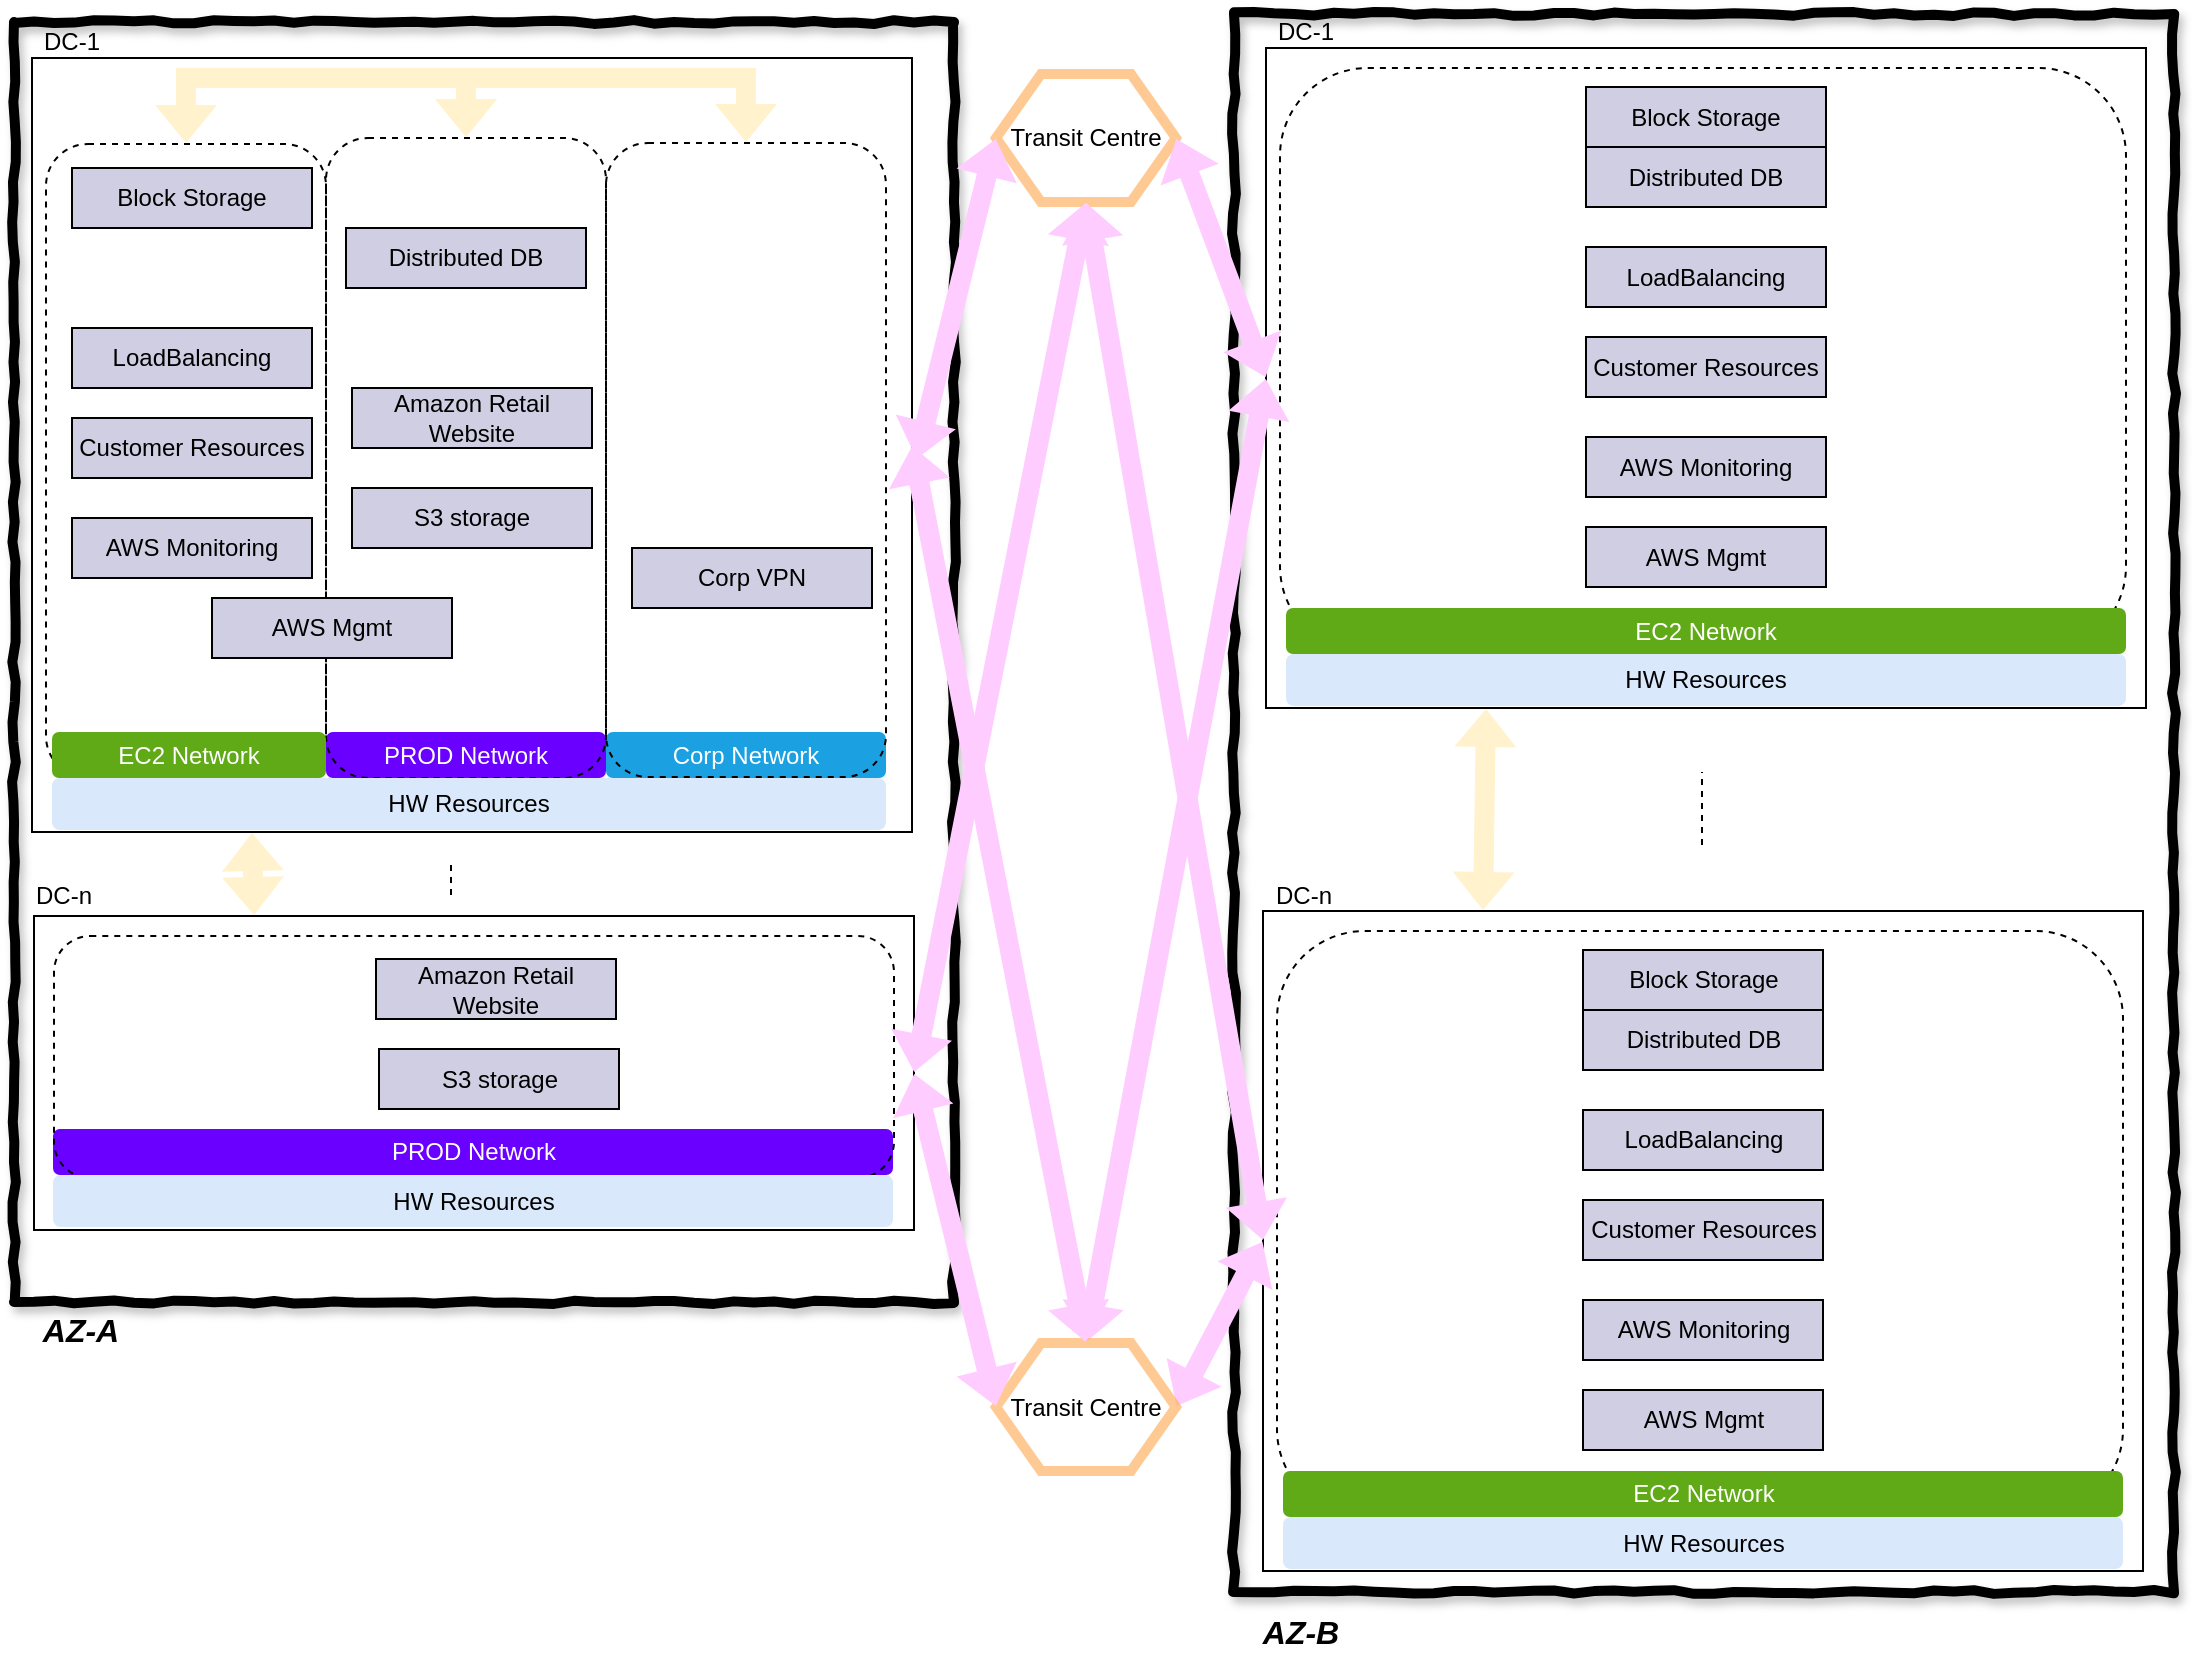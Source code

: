 <mxfile version="12.3.9" type="github" pages="1">
  <diagram id="BrcJUe6Ag9btfKnU2FFb" name="Page-1">
    <mxGraphModel dx="1986" dy="1148" grid="1" gridSize="10" guides="1" tooltips="1" connect="1" arrows="1" fold="1" page="1" pageScale="1" pageWidth="1100" pageHeight="850" math="0" shadow="0">
      <root>
        <mxCell id="0"/>
        <mxCell id="1" parent="0"/>
        <mxCell id="v2BMehigPBERCRcNiAkH-4" value="" style="rounded=1;whiteSpace=wrap;html=1;fillColor=none;strokeColor=#000000;fontColor=#ffffff;dashed=1;" parent="1" vertex="1">
          <mxGeometry x="30" y="76" width="140" height="317" as="geometry"/>
        </mxCell>
        <mxCell id="-3hfnBXEaGSKlQBkEWAT-98" value="" style="rounded=1;whiteSpace=wrap;html=1;fillColor=none;strokeColor=#000000;fontColor=#ffffff;dashed=1;" vertex="1" parent="1">
          <mxGeometry x="645.5" y="469.5" width="423" height="293" as="geometry"/>
        </mxCell>
        <mxCell id="-3hfnBXEaGSKlQBkEWAT-95" value="" style="rounded=1;whiteSpace=wrap;html=1;fillColor=none;strokeColor=#000000;fontColor=#ffffff;dashed=1;" vertex="1" parent="1">
          <mxGeometry x="647" y="38" width="423" height="293" as="geometry"/>
        </mxCell>
        <mxCell id="-3hfnBXEaGSKlQBkEWAT-114" value="" style="rounded=0;whiteSpace=wrap;html=1;fillColor=none;strokeWidth=5;shadow=1;glass=0;comic=1;" vertex="1" parent="1">
          <mxGeometry x="624" y="11" width="470" height="789" as="geometry"/>
        </mxCell>
        <mxCell id="-3hfnBXEaGSKlQBkEWAT-110" value="" style="rounded=0;whiteSpace=wrap;html=1;fillColor=none;strokeWidth=5;shadow=1;glass=0;comic=1;" vertex="1" parent="1">
          <mxGeometry x="14" y="15" width="470" height="640" as="geometry"/>
        </mxCell>
        <mxCell id="-3hfnBXEaGSKlQBkEWAT-56" value="" style="rounded=0;whiteSpace=wrap;html=1;strokeColor=#000000;fillColor=none;" vertex="1" parent="1">
          <mxGeometry x="24" y="462" width="440" height="157" as="geometry"/>
        </mxCell>
        <mxCell id="-3hfnBXEaGSKlQBkEWAT-76" value="" style="rounded=0;whiteSpace=wrap;html=1;strokeColor=#000000;fillColor=none;" vertex="1" parent="1">
          <mxGeometry x="640" y="28" width="440" height="330" as="geometry"/>
        </mxCell>
        <mxCell id="v2BMehigPBERCRcNiAkH-65" value="" style="endArrow=none;dashed=1;html=1;" parent="1" edge="1">
          <mxGeometry width="50" height="50" relative="1" as="geometry">
            <mxPoint x="232.5" y="451.5" as="sourcePoint"/>
            <mxPoint x="232.5" y="436" as="targetPoint"/>
            <Array as="points"/>
          </mxGeometry>
        </mxCell>
        <mxCell id="v2BMehigPBERCRcNiAkH-21" value="" style="rounded=0;whiteSpace=wrap;html=1;strokeColor=#000000;fillColor=none;" parent="1" vertex="1">
          <mxGeometry x="23" y="33" width="440" height="387" as="geometry"/>
        </mxCell>
        <mxCell id="v2BMehigPBERCRcNiAkH-2" value="PROD Network" style="rounded=1;whiteSpace=wrap;html=1;fillColor=#6a00ff;strokeColor=none;fontColor=#ffffff;" parent="1" vertex="1">
          <mxGeometry x="170" y="370" width="140" height="23" as="geometry"/>
        </mxCell>
        <mxCell id="v2BMehigPBERCRcNiAkH-3" value="Corp Network" style="rounded=1;whiteSpace=wrap;html=1;fillColor=#1ba1e2;strokeColor=none;fontColor=#ffffff;" parent="1" vertex="1">
          <mxGeometry x="310" y="370" width="140" height="23" as="geometry"/>
        </mxCell>
        <mxCell id="v2BMehigPBERCRcNiAkH-5" value="" style="rounded=1;whiteSpace=wrap;html=1;fillColor=none;strokeColor=#000000;fontColor=#ffffff;dashed=1;" parent="1" vertex="1">
          <mxGeometry x="170" y="73" width="140" height="320" as="geometry"/>
        </mxCell>
        <mxCell id="v2BMehigPBERCRcNiAkH-6" value="" style="rounded=1;whiteSpace=wrap;html=1;fillColor=none;strokeColor=#000000;fontColor=#ffffff;dashed=1;" parent="1" vertex="1">
          <mxGeometry x="310" y="75.5" width="140" height="317" as="geometry"/>
        </mxCell>
        <mxCell id="v2BMehigPBERCRcNiAkH-10" style="edgeStyle=orthogonalEdgeStyle;rounded=0;orthogonalLoop=1;jettySize=auto;html=1;exitX=0.5;exitY=0;exitDx=0;exitDy=0;entryX=0.5;entryY=0;entryDx=0;entryDy=0;shape=flexArrow;startArrow=block;fillColor=#fff2cc;strokeColor=none;" parent="1" source="v2BMehigPBERCRcNiAkH-4" target="v2BMehigPBERCRcNiAkH-5" edge="1">
          <mxGeometry relative="1" as="geometry">
            <Array as="points">
              <mxPoint x="103" y="43"/>
              <mxPoint x="243" y="43"/>
            </Array>
          </mxGeometry>
        </mxCell>
        <mxCell id="v2BMehigPBERCRcNiAkH-7" value="AWS Mgmt" style="rounded=0;whiteSpace=wrap;html=1;strokeColor=#000000;fillColor=#d0cee2;" parent="1" vertex="1">
          <mxGeometry x="113" y="303" width="120" height="30" as="geometry"/>
        </mxCell>
        <mxCell id="v2BMehigPBERCRcNiAkH-11" style="edgeStyle=orthogonalEdgeStyle;rounded=0;orthogonalLoop=1;jettySize=auto;html=1;entryX=0.5;entryY=0;entryDx=0;entryDy=0;shape=flexArrow;startArrow=block;fillColor=#fff2cc;strokeColor=none;exitX=0.5;exitY=0;exitDx=0;exitDy=0;" parent="1" source="v2BMehigPBERCRcNiAkH-5" target="v2BMehigPBERCRcNiAkH-6" edge="1">
          <mxGeometry relative="1" as="geometry">
            <mxPoint x="243" y="103" as="sourcePoint"/>
            <mxPoint x="383.143" y="113" as="targetPoint"/>
            <Array as="points">
              <mxPoint x="243" y="43"/>
              <mxPoint x="383" y="43"/>
            </Array>
          </mxGeometry>
        </mxCell>
        <mxCell id="v2BMehigPBERCRcNiAkH-12" value="AWS Monitoring" style="rounded=0;whiteSpace=wrap;html=1;strokeColor=#000000;fillColor=#d0cee2;" parent="1" vertex="1">
          <mxGeometry x="43" y="263" width="120" height="30" as="geometry"/>
        </mxCell>
        <mxCell id="v2BMehigPBERCRcNiAkH-13" value="Customer Resources" style="rounded=0;whiteSpace=wrap;html=1;strokeColor=#000000;fillColor=#d0cee2;" parent="1" vertex="1">
          <mxGeometry x="43" y="213" width="120" height="30" as="geometry"/>
        </mxCell>
        <mxCell id="v2BMehigPBERCRcNiAkH-14" value="S3 storage" style="rounded=0;whiteSpace=wrap;html=1;strokeColor=#000000;fillColor=#d0cee2;" parent="1" vertex="1">
          <mxGeometry x="183" y="248" width="120" height="30" as="geometry"/>
        </mxCell>
        <mxCell id="v2BMehigPBERCRcNiAkH-16" value="Amazon Retail Website" style="rounded=0;whiteSpace=wrap;html=1;strokeColor=#000000;fillColor=#d0cee2;" parent="1" vertex="1">
          <mxGeometry x="183" y="198" width="120" height="30" as="geometry"/>
        </mxCell>
        <mxCell id="v2BMehigPBERCRcNiAkH-17" value="Corp VPN" style="rounded=0;whiteSpace=wrap;html=1;strokeColor=#000000;fillColor=#d0cee2;" parent="1" vertex="1">
          <mxGeometry x="323" y="278" width="120" height="30" as="geometry"/>
        </mxCell>
        <mxCell id="v2BMehigPBERCRcNiAkH-19" value="LoadBalancing" style="rounded=0;whiteSpace=wrap;html=1;strokeColor=#000000;fillColor=#d0cee2;" parent="1" vertex="1">
          <mxGeometry x="43" y="168" width="120" height="30" as="geometry"/>
        </mxCell>
        <mxCell id="v2BMehigPBERCRcNiAkH-20" value="Block Storage" style="rounded=0;whiteSpace=wrap;html=1;strokeColor=#000000;fillColor=#d0cee2;" parent="1" vertex="1">
          <mxGeometry x="43" y="88" width="120" height="30" as="geometry"/>
        </mxCell>
        <mxCell id="v2BMehigPBERCRcNiAkH-22" value="DC-1" style="text;html=1;strokeColor=none;fillColor=none;align=center;verticalAlign=middle;whiteSpace=wrap;rounded=0;" parent="1" vertex="1">
          <mxGeometry x="23" y="15" width="40" height="20" as="geometry"/>
        </mxCell>
        <mxCell id="v2BMehigPBERCRcNiAkH-86" style="rounded=0;orthogonalLoop=1;jettySize=auto;html=1;entryX=0.25;entryY=1;entryDx=0;entryDy=0;shape=flexArrow;startArrow=block;fillColor=#fff2cc;strokeColor=none;exitX=0.25;exitY=0;exitDx=0;exitDy=0;" parent="1" source="-3hfnBXEaGSKlQBkEWAT-56" target="v2BMehigPBERCRcNiAkH-21" edge="1">
          <mxGeometry relative="1" as="geometry">
            <mxPoint x="133" y="470" as="sourcePoint"/>
            <mxPoint x="876" y="588" as="targetPoint"/>
          </mxGeometry>
        </mxCell>
        <mxCell id="-3hfnBXEaGSKlQBkEWAT-45" value="HW Resources" style="rounded=1;whiteSpace=wrap;html=1;fillColor=#dae8fc;strokeColor=none;" vertex="1" parent="1">
          <mxGeometry x="33" y="393" width="417" height="26" as="geometry"/>
        </mxCell>
        <mxCell id="-3hfnBXEaGSKlQBkEWAT-54" value="EC2 Network" style="rounded=1;whiteSpace=wrap;html=1;fillColor=#60a917;strokeColor=none;fontColor=#ffffff;" vertex="1" parent="1">
          <mxGeometry x="33" y="370" width="137" height="23" as="geometry"/>
        </mxCell>
        <mxCell id="-3hfnBXEaGSKlQBkEWAT-57" value="PROD Network" style="rounded=1;whiteSpace=wrap;html=1;fillColor=#6a00ff;strokeColor=none;fontColor=#ffffff;" vertex="1" parent="1">
          <mxGeometry x="33.5" y="568.5" width="420" height="23" as="geometry"/>
        </mxCell>
        <mxCell id="-3hfnBXEaGSKlQBkEWAT-59" value="" style="rounded=1;whiteSpace=wrap;html=1;fillColor=none;strokeColor=#000000;fontColor=#ffffff;dashed=1;" vertex="1" parent="1">
          <mxGeometry x="34" y="472" width="420" height="121" as="geometry"/>
        </mxCell>
        <mxCell id="-3hfnBXEaGSKlQBkEWAT-66" value="S3 storage" style="rounded=0;whiteSpace=wrap;html=1;strokeColor=#000000;fillColor=#d0cee2;" vertex="1" parent="1">
          <mxGeometry x="196.5" y="528.5" width="120" height="30" as="geometry"/>
        </mxCell>
        <mxCell id="-3hfnBXEaGSKlQBkEWAT-68" value="Amazon Retail Website" style="rounded=0;whiteSpace=wrap;html=1;strokeColor=#000000;fillColor=#d0cee2;" vertex="1" parent="1">
          <mxGeometry x="195" y="483.5" width="120" height="30" as="geometry"/>
        </mxCell>
        <mxCell id="-3hfnBXEaGSKlQBkEWAT-72" value="DC-n" style="text;html=1;strokeColor=none;fillColor=none;align=center;verticalAlign=middle;whiteSpace=wrap;rounded=0;" vertex="1" parent="1">
          <mxGeometry x="18.5" y="441.5" width="40" height="20" as="geometry"/>
        </mxCell>
        <mxCell id="-3hfnBXEaGSKlQBkEWAT-73" value="HW Resources" style="rounded=1;whiteSpace=wrap;html=1;fillColor=#dae8fc;strokeColor=none;" vertex="1" parent="1">
          <mxGeometry x="33.5" y="591.5" width="420" height="26" as="geometry"/>
        </mxCell>
        <mxCell id="-3hfnBXEaGSKlQBkEWAT-82" value="AWS Mgmt" style="rounded=0;whiteSpace=wrap;html=1;strokeColor=#000000;fillColor=#d0cee2;" vertex="1" parent="1">
          <mxGeometry x="800" y="267.5" width="120" height="30" as="geometry"/>
        </mxCell>
        <mxCell id="-3hfnBXEaGSKlQBkEWAT-84" value="AWS Monitoring" style="rounded=0;whiteSpace=wrap;html=1;strokeColor=#000000;fillColor=#d0cee2;" vertex="1" parent="1">
          <mxGeometry x="800" y="222.5" width="120" height="30" as="geometry"/>
        </mxCell>
        <mxCell id="-3hfnBXEaGSKlQBkEWAT-85" value="Customer Resources" style="rounded=0;whiteSpace=wrap;html=1;strokeColor=#000000;fillColor=#d0cee2;" vertex="1" parent="1">
          <mxGeometry x="800" y="172.5" width="120" height="30" as="geometry"/>
        </mxCell>
        <mxCell id="-3hfnBXEaGSKlQBkEWAT-87" value="Distributed DB" style="rounded=0;whiteSpace=wrap;html=1;strokeColor=#000000;fillColor=#d0cee2;" vertex="1" parent="1">
          <mxGeometry x="800" y="77.5" width="120" height="30" as="geometry"/>
        </mxCell>
        <mxCell id="-3hfnBXEaGSKlQBkEWAT-90" value="LoadBalancing" style="rounded=0;whiteSpace=wrap;html=1;strokeColor=#000000;fillColor=#d0cee2;" vertex="1" parent="1">
          <mxGeometry x="800" y="127.5" width="120" height="30" as="geometry"/>
        </mxCell>
        <mxCell id="-3hfnBXEaGSKlQBkEWAT-91" value="Block Storage" style="rounded=0;whiteSpace=wrap;html=1;strokeColor=#000000;fillColor=#d0cee2;" vertex="1" parent="1">
          <mxGeometry x="800" y="47.5" width="120" height="30" as="geometry"/>
        </mxCell>
        <mxCell id="-3hfnBXEaGSKlQBkEWAT-92" value="DC-1" style="text;html=1;strokeColor=none;fillColor=none;align=center;verticalAlign=middle;whiteSpace=wrap;rounded=0;" vertex="1" parent="1">
          <mxGeometry x="640" y="10" width="40" height="20" as="geometry"/>
        </mxCell>
        <mxCell id="-3hfnBXEaGSKlQBkEWAT-93" value="HW Resources" style="rounded=1;whiteSpace=wrap;html=1;fillColor=#dae8fc;strokeColor=none;" vertex="1" parent="1">
          <mxGeometry x="650" y="331" width="420" height="26" as="geometry"/>
        </mxCell>
        <mxCell id="-3hfnBXEaGSKlQBkEWAT-94" value="EC2 Network" style="rounded=1;whiteSpace=wrap;html=1;fillColor=#60a917;strokeColor=none;fontColor=#ffffff;" vertex="1" parent="1">
          <mxGeometry x="650" y="308" width="420" height="23" as="geometry"/>
        </mxCell>
        <mxCell id="-3hfnBXEaGSKlQBkEWAT-97" value="" style="rounded=0;whiteSpace=wrap;html=1;strokeColor=#000000;fillColor=none;" vertex="1" parent="1">
          <mxGeometry x="638.5" y="459.5" width="440" height="330" as="geometry"/>
        </mxCell>
        <mxCell id="-3hfnBXEaGSKlQBkEWAT-99" value="AWS Mgmt" style="rounded=0;whiteSpace=wrap;html=1;strokeColor=#000000;fillColor=#d0cee2;" vertex="1" parent="1">
          <mxGeometry x="798.5" y="699" width="120" height="30" as="geometry"/>
        </mxCell>
        <mxCell id="-3hfnBXEaGSKlQBkEWAT-100" value="AWS Monitoring" style="rounded=0;whiteSpace=wrap;html=1;strokeColor=#000000;fillColor=#d0cee2;" vertex="1" parent="1">
          <mxGeometry x="798.5" y="654" width="120" height="30" as="geometry"/>
        </mxCell>
        <mxCell id="-3hfnBXEaGSKlQBkEWAT-101" value="Customer Resources" style="rounded=0;whiteSpace=wrap;html=1;strokeColor=#000000;fillColor=#d0cee2;" vertex="1" parent="1">
          <mxGeometry x="798.5" y="604" width="120" height="30" as="geometry"/>
        </mxCell>
        <mxCell id="-3hfnBXEaGSKlQBkEWAT-102" value="Distributed DB" style="rounded=0;whiteSpace=wrap;html=1;strokeColor=#000000;fillColor=#d0cee2;" vertex="1" parent="1">
          <mxGeometry x="798.5" y="509" width="120" height="30" as="geometry"/>
        </mxCell>
        <mxCell id="-3hfnBXEaGSKlQBkEWAT-103" value="LoadBalancing" style="rounded=0;whiteSpace=wrap;html=1;strokeColor=#000000;fillColor=#d0cee2;" vertex="1" parent="1">
          <mxGeometry x="798.5" y="559" width="120" height="30" as="geometry"/>
        </mxCell>
        <mxCell id="-3hfnBXEaGSKlQBkEWAT-104" value="Block Storage" style="rounded=0;whiteSpace=wrap;html=1;strokeColor=#000000;fillColor=#d0cee2;" vertex="1" parent="1">
          <mxGeometry x="798.5" y="479" width="120" height="30" as="geometry"/>
        </mxCell>
        <mxCell id="-3hfnBXEaGSKlQBkEWAT-105" value="DC-n" style="text;html=1;strokeColor=none;fillColor=none;align=center;verticalAlign=middle;whiteSpace=wrap;rounded=0;" vertex="1" parent="1">
          <mxGeometry x="638.5" y="441.5" width="40" height="20" as="geometry"/>
        </mxCell>
        <mxCell id="-3hfnBXEaGSKlQBkEWAT-106" value="HW Resources" style="rounded=1;whiteSpace=wrap;html=1;fillColor=#dae8fc;strokeColor=none;" vertex="1" parent="1">
          <mxGeometry x="648.5" y="762.5" width="420" height="26" as="geometry"/>
        </mxCell>
        <mxCell id="-3hfnBXEaGSKlQBkEWAT-107" value="EC2 Network" style="rounded=1;whiteSpace=wrap;html=1;fillColor=#60a917;strokeColor=none;fontColor=#ffffff;" vertex="1" parent="1">
          <mxGeometry x="648.5" y="739.5" width="420" height="23" as="geometry"/>
        </mxCell>
        <mxCell id="-3hfnBXEaGSKlQBkEWAT-108" value="" style="endArrow=none;dashed=1;html=1;" edge="1" parent="1">
          <mxGeometry width="50" height="50" relative="1" as="geometry">
            <mxPoint x="858" y="426.5" as="sourcePoint"/>
            <mxPoint x="858" y="390" as="targetPoint"/>
            <Array as="points"/>
          </mxGeometry>
        </mxCell>
        <mxCell id="-3hfnBXEaGSKlQBkEWAT-109" style="rounded=0;orthogonalLoop=1;jettySize=auto;html=1;entryX=0.25;entryY=1;entryDx=0;entryDy=0;shape=flexArrow;startArrow=block;fillColor=#fff2cc;strokeColor=none;exitX=0.25;exitY=0;exitDx=0;exitDy=0;" edge="1" parent="1" source="-3hfnBXEaGSKlQBkEWAT-97" target="-3hfnBXEaGSKlQBkEWAT-76">
          <mxGeometry relative="1" as="geometry">
            <mxPoint x="760.5" y="434" as="sourcePoint"/>
            <mxPoint x="760" y="392.5" as="targetPoint"/>
          </mxGeometry>
        </mxCell>
        <mxCell id="-3hfnBXEaGSKlQBkEWAT-111" value="&lt;b&gt;&lt;font style=&quot;font-size: 16px&quot;&gt;&lt;i&gt;AZ-A&lt;/i&gt;&lt;/font&gt;&lt;/b&gt;" style="text;html=1;strokeColor=none;fillColor=none;align=center;verticalAlign=middle;whiteSpace=wrap;rounded=0;shadow=1;glass=0;comic=1;" vertex="1" parent="1">
          <mxGeometry x="14" y="659" width="67" height="20" as="geometry"/>
        </mxCell>
        <mxCell id="-3hfnBXEaGSKlQBkEWAT-115" value="&lt;b&gt;&lt;font style=&quot;font-size: 16px&quot;&gt;&lt;i&gt;AZ-B&lt;/i&gt;&lt;/font&gt;&lt;/b&gt;" style="text;html=1;strokeColor=none;fillColor=none;align=center;verticalAlign=middle;whiteSpace=wrap;rounded=0;shadow=1;glass=0;comic=1;" vertex="1" parent="1">
          <mxGeometry x="624" y="810" width="67" height="20" as="geometry"/>
        </mxCell>
        <mxCell id="-3hfnBXEaGSKlQBkEWAT-117" value="Transit Centre" style="shape=hexagon;perimeter=hexagonPerimeter2;whiteSpace=wrap;html=1;rounded=0;shadow=0;glass=0;comic=0;strokeWidth=5;fillColor=none;opacity=70;strokeColor=#FFB366;" vertex="1" parent="1">
          <mxGeometry x="505" y="41" width="90" height="64" as="geometry"/>
        </mxCell>
        <mxCell id="-3hfnBXEaGSKlQBkEWAT-120" style="rounded=0;orthogonalLoop=1;jettySize=auto;html=1;shape=flexArrow;startArrow=block;fillColor=#FFCCFF;strokeColor=none;exitX=1;exitY=0.5;exitDx=0;exitDy=0;entryX=0;entryY=0.5;entryDx=0;entryDy=0;" edge="1" parent="1" source="-3hfnBXEaGSKlQBkEWAT-123" target="-3hfnBXEaGSKlQBkEWAT-97">
          <mxGeometry relative="1" as="geometry">
            <mxPoint x="615" y="523.5" as="sourcePoint"/>
            <mxPoint x="570" y="670" as="targetPoint"/>
          </mxGeometry>
        </mxCell>
        <mxCell id="-3hfnBXEaGSKlQBkEWAT-121" style="rounded=0;orthogonalLoop=1;jettySize=auto;html=1;shape=flexArrow;startArrow=block;fillColor=#FFCCFF;strokeColor=none;exitX=0.5;exitY=0;exitDx=0;exitDy=0;entryX=0;entryY=0.5;entryDx=0;entryDy=0;" edge="1" parent="1" source="-3hfnBXEaGSKlQBkEWAT-123" target="-3hfnBXEaGSKlQBkEWAT-76">
          <mxGeometry relative="1" as="geometry">
            <mxPoint x="615" y="523.5" as="sourcePoint"/>
            <mxPoint x="580" y="290" as="targetPoint"/>
          </mxGeometry>
        </mxCell>
        <mxCell id="-3hfnBXEaGSKlQBkEWAT-122" style="rounded=0;orthogonalLoop=1;jettySize=auto;html=1;shape=flexArrow;startArrow=block;fillColor=#FFCCFF;strokeColor=none;exitX=1;exitY=0.5;exitDx=0;exitDy=0;entryX=0;entryY=0.5;entryDx=0;entryDy=0;" edge="1" parent="1" source="-3hfnBXEaGSKlQBkEWAT-117" target="-3hfnBXEaGSKlQBkEWAT-76">
          <mxGeometry relative="1" as="geometry">
            <mxPoint x="465" y="743.5" as="sourcePoint"/>
            <mxPoint x="600" y="230" as="targetPoint"/>
          </mxGeometry>
        </mxCell>
        <mxCell id="-3hfnBXEaGSKlQBkEWAT-123" value="Transit Centre" style="shape=hexagon;perimeter=hexagonPerimeter2;whiteSpace=wrap;html=1;rounded=0;shadow=0;glass=0;comic=0;strokeWidth=5;fillColor=none;opacity=70;strokeColor=#FFB366;" vertex="1" parent="1">
          <mxGeometry x="505" y="675.5" width="90" height="64" as="geometry"/>
        </mxCell>
        <mxCell id="-3hfnBXEaGSKlQBkEWAT-124" style="rounded=0;orthogonalLoop=1;jettySize=auto;html=1;entryX=1.005;entryY=0.519;entryDx=0;entryDy=0;shape=flexArrow;startArrow=block;fillColor=#FFCCFF;strokeColor=none;exitX=0;exitY=0.5;exitDx=0;exitDy=0;entryPerimeter=0;" edge="1" parent="1" source="-3hfnBXEaGSKlQBkEWAT-117" target="v2BMehigPBERCRcNiAkH-21">
          <mxGeometry relative="1" as="geometry">
            <mxPoint x="531.5" y="237.5" as="sourcePoint"/>
            <mxPoint x="578.5" y="272" as="targetPoint"/>
          </mxGeometry>
        </mxCell>
        <mxCell id="-3hfnBXEaGSKlQBkEWAT-125" style="rounded=0;orthogonalLoop=1;jettySize=auto;html=1;entryX=1;entryY=0.5;entryDx=0;entryDy=0;shape=flexArrow;startArrow=block;fillColor=#FFCCFF;strokeColor=none;exitX=0.5;exitY=1;exitDx=0;exitDy=0;" edge="1" parent="1" source="-3hfnBXEaGSKlQBkEWAT-117" target="-3hfnBXEaGSKlQBkEWAT-56">
          <mxGeometry relative="1" as="geometry">
            <mxPoint x="573" y="240.5" as="sourcePoint"/>
            <mxPoint x="526" y="324.353" as="targetPoint"/>
          </mxGeometry>
        </mxCell>
        <mxCell id="-3hfnBXEaGSKlQBkEWAT-126" style="rounded=0;orthogonalLoop=1;jettySize=auto;html=1;entryX=1;entryY=0.5;entryDx=0;entryDy=0;shape=flexArrow;startArrow=block;fillColor=#FFCCFF;strokeColor=none;exitX=0;exitY=0.5;exitDx=0;exitDy=0;" edge="1" parent="1" source="-3hfnBXEaGSKlQBkEWAT-123" target="-3hfnBXEaGSKlQBkEWAT-56">
          <mxGeometry relative="1" as="geometry">
            <mxPoint x="545" y="600" as="sourcePoint"/>
            <mxPoint x="595.077" y="679.134" as="targetPoint"/>
          </mxGeometry>
        </mxCell>
        <mxCell id="-3hfnBXEaGSKlQBkEWAT-129" style="rounded=0;orthogonalLoop=1;jettySize=auto;html=1;shape=flexArrow;startArrow=block;fillColor=#FFCCFF;strokeColor=none;exitX=0.5;exitY=1;exitDx=0;exitDy=0;entryX=0;entryY=0.5;entryDx=0;entryDy=0;" edge="1" parent="1" source="-3hfnBXEaGSKlQBkEWAT-117" target="-3hfnBXEaGSKlQBkEWAT-97">
          <mxGeometry relative="1" as="geometry">
            <mxPoint x="550" y="469" as="sourcePoint"/>
            <mxPoint x="593.5" y="513.5" as="targetPoint"/>
          </mxGeometry>
        </mxCell>
        <mxCell id="-3hfnBXEaGSKlQBkEWAT-131" style="rounded=0;orthogonalLoop=1;jettySize=auto;html=1;entryX=1;entryY=0.5;entryDx=0;entryDy=0;shape=flexArrow;startArrow=block;fillColor=#FFCCFF;strokeColor=none;exitX=0.5;exitY=0;exitDx=0;exitDy=0;" edge="1" parent="1" source="-3hfnBXEaGSKlQBkEWAT-123" target="v2BMehigPBERCRcNiAkH-21">
          <mxGeometry relative="1" as="geometry">
            <mxPoint x="575.5" y="503.5" as="sourcePoint"/>
            <mxPoint x="534.5" y="464" as="targetPoint"/>
          </mxGeometry>
        </mxCell>
        <mxCell id="-3hfnBXEaGSKlQBkEWAT-132" value="Distributed DB" style="rounded=0;whiteSpace=wrap;html=1;strokeColor=#000000;fillColor=#d0cee2;" vertex="1" parent="1">
          <mxGeometry x="180" y="118" width="120" height="30" as="geometry"/>
        </mxCell>
      </root>
    </mxGraphModel>
  </diagram>
</mxfile>
